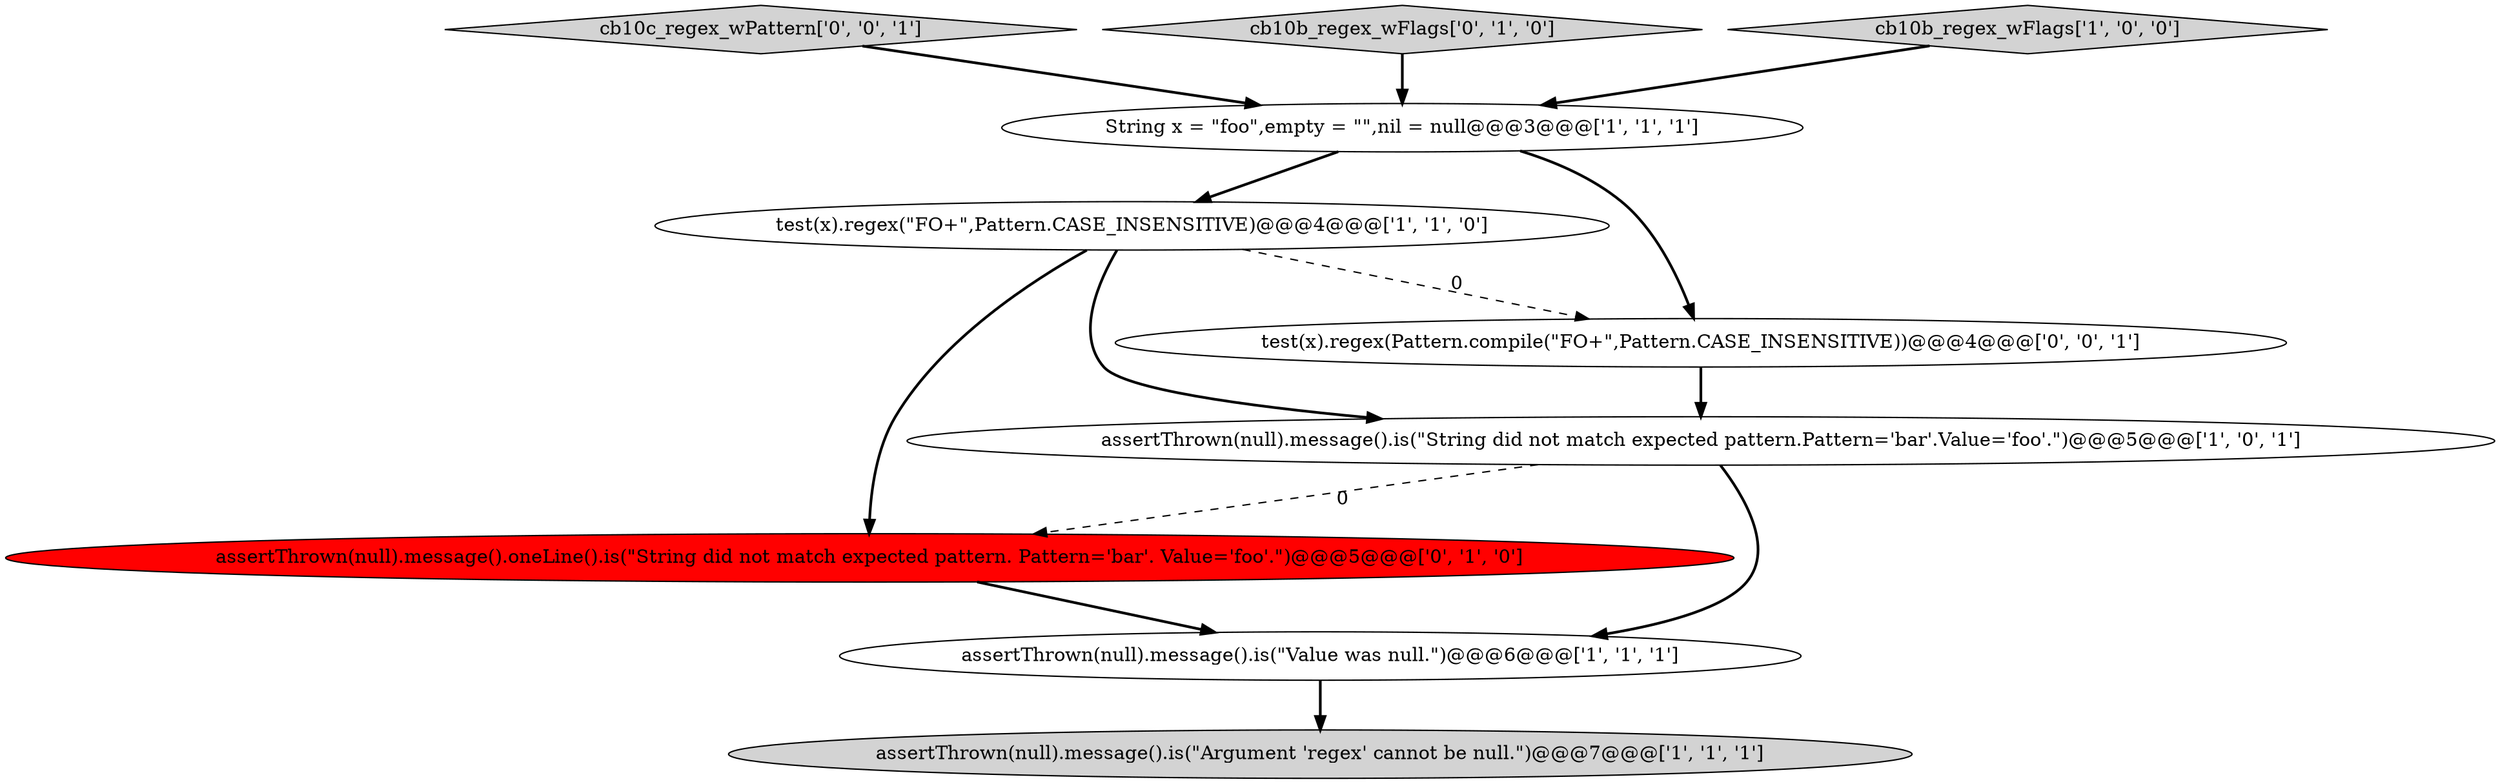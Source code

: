 digraph {
4 [style = filled, label = "test(x).regex(\"FO+\",Pattern.CASE_INSENSITIVE)@@@4@@@['1', '1', '0']", fillcolor = white, shape = ellipse image = "AAA0AAABBB1BBB"];
9 [style = filled, label = "cb10c_regex_wPattern['0', '0', '1']", fillcolor = lightgray, shape = diamond image = "AAA0AAABBB3BBB"];
0 [style = filled, label = "String x = \"foo\",empty = \"\",nil = null@@@3@@@['1', '1', '1']", fillcolor = white, shape = ellipse image = "AAA0AAABBB1BBB"];
6 [style = filled, label = "assertThrown(null).message().oneLine().is(\"String did not match expected pattern. Pattern='bar'. Value='foo'.\")@@@5@@@['0', '1', '0']", fillcolor = red, shape = ellipse image = "AAA1AAABBB2BBB"];
5 [style = filled, label = "assertThrown(null).message().is(\"Value was null.\")@@@6@@@['1', '1', '1']", fillcolor = white, shape = ellipse image = "AAA0AAABBB1BBB"];
7 [style = filled, label = "cb10b_regex_wFlags['0', '1', '0']", fillcolor = lightgray, shape = diamond image = "AAA0AAABBB2BBB"];
1 [style = filled, label = "assertThrown(null).message().is(\"Argument 'regex' cannot be null.\")@@@7@@@['1', '1', '1']", fillcolor = lightgray, shape = ellipse image = "AAA0AAABBB1BBB"];
3 [style = filled, label = "assertThrown(null).message().is(\"String did not match expected pattern.Pattern='bar'.Value='foo'.\")@@@5@@@['1', '0', '1']", fillcolor = white, shape = ellipse image = "AAA0AAABBB1BBB"];
2 [style = filled, label = "cb10b_regex_wFlags['1', '0', '0']", fillcolor = lightgray, shape = diamond image = "AAA0AAABBB1BBB"];
8 [style = filled, label = "test(x).regex(Pattern.compile(\"FO+\",Pattern.CASE_INSENSITIVE))@@@4@@@['0', '0', '1']", fillcolor = white, shape = ellipse image = "AAA0AAABBB3BBB"];
5->1 [style = bold, label=""];
4->3 [style = bold, label=""];
6->5 [style = bold, label=""];
3->5 [style = bold, label=""];
2->0 [style = bold, label=""];
7->0 [style = bold, label=""];
3->6 [style = dashed, label="0"];
4->8 [style = dashed, label="0"];
9->0 [style = bold, label=""];
0->4 [style = bold, label=""];
4->6 [style = bold, label=""];
0->8 [style = bold, label=""];
8->3 [style = bold, label=""];
}
